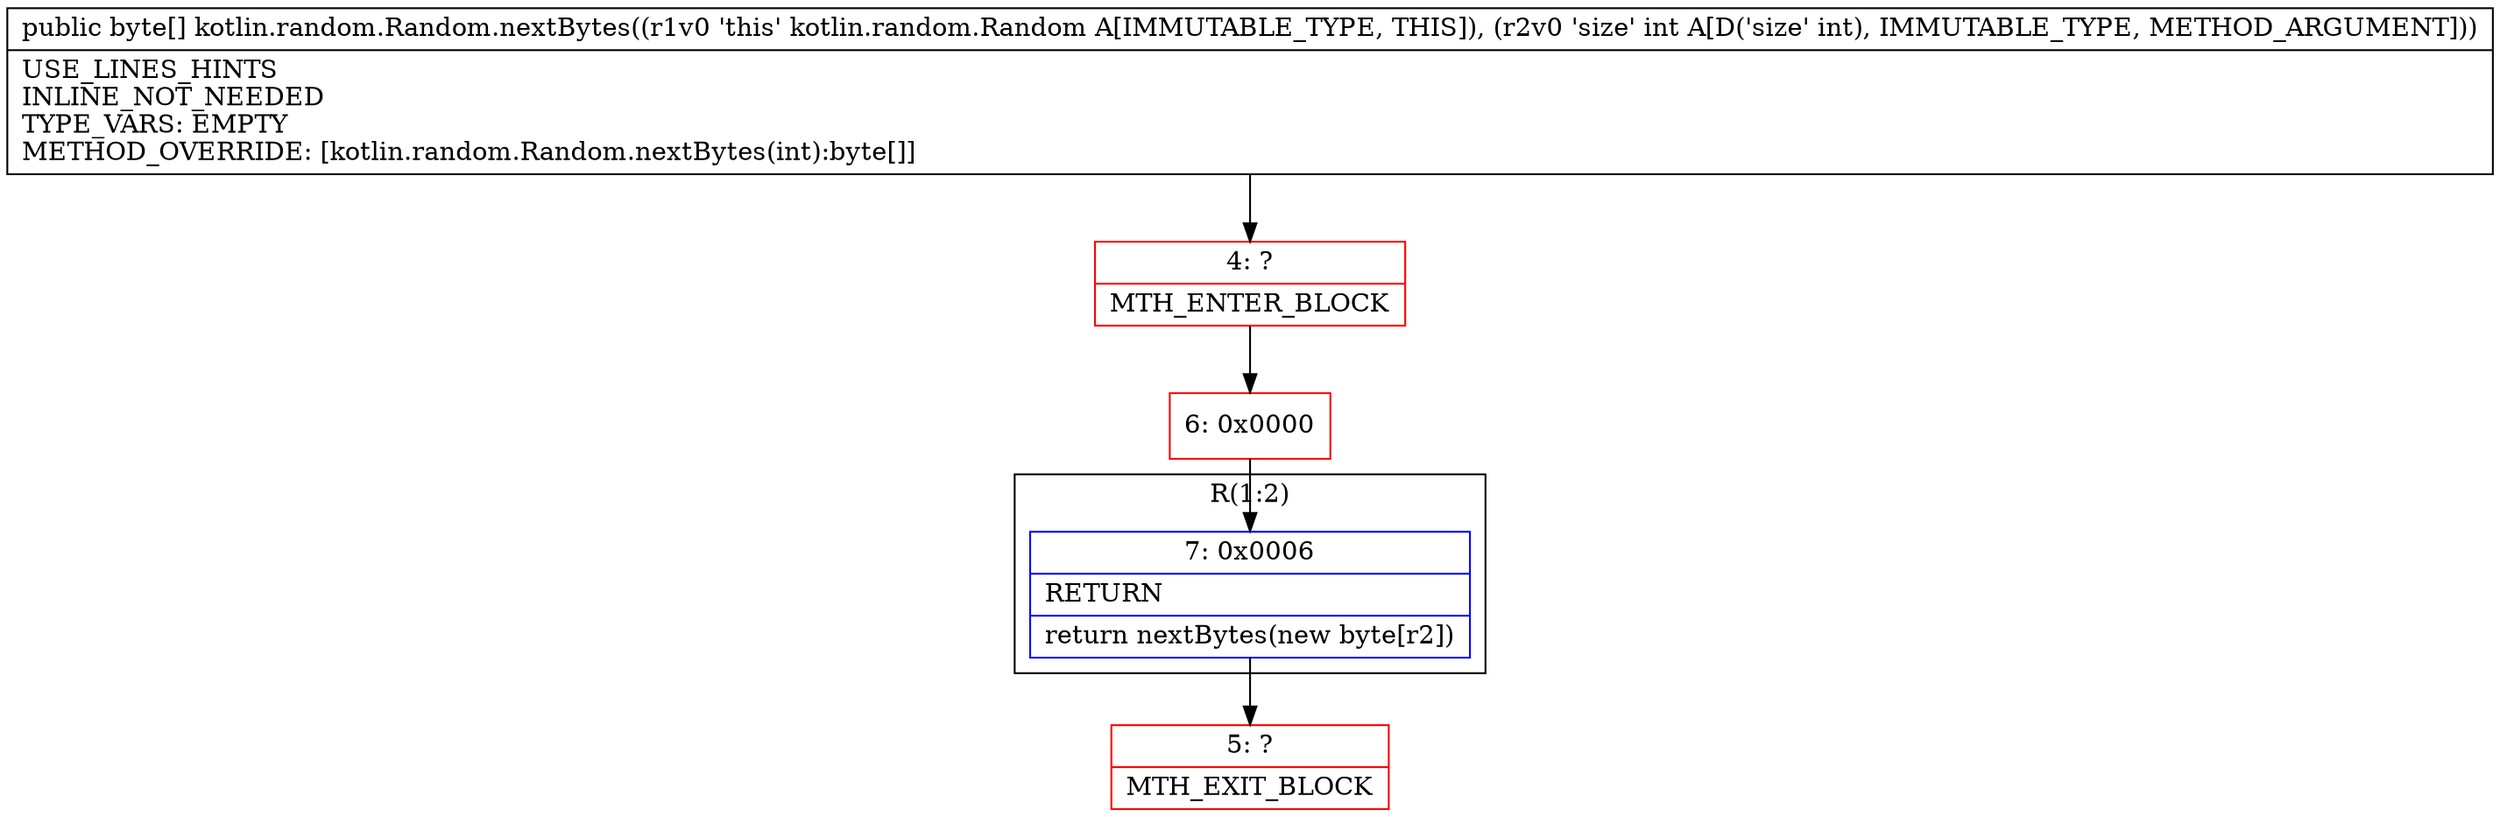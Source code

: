 digraph "CFG forkotlin.random.Random.nextBytes(I)[B" {
subgraph cluster_Region_25718626 {
label = "R(1:2)";
node [shape=record,color=blue];
Node_7 [shape=record,label="{7\:\ 0x0006|RETURN\l|return nextBytes(new byte[r2])\l}"];
}
Node_4 [shape=record,color=red,label="{4\:\ ?|MTH_ENTER_BLOCK\l}"];
Node_6 [shape=record,color=red,label="{6\:\ 0x0000}"];
Node_5 [shape=record,color=red,label="{5\:\ ?|MTH_EXIT_BLOCK\l}"];
MethodNode[shape=record,label="{public byte[] kotlin.random.Random.nextBytes((r1v0 'this' kotlin.random.Random A[IMMUTABLE_TYPE, THIS]), (r2v0 'size' int A[D('size' int), IMMUTABLE_TYPE, METHOD_ARGUMENT]))  | USE_LINES_HINTS\lINLINE_NOT_NEEDED\lTYPE_VARS: EMPTY\lMETHOD_OVERRIDE: [kotlin.random.Random.nextBytes(int):byte[]]\l}"];
MethodNode -> Node_4;Node_7 -> Node_5;
Node_4 -> Node_6;
Node_6 -> Node_7;
}

